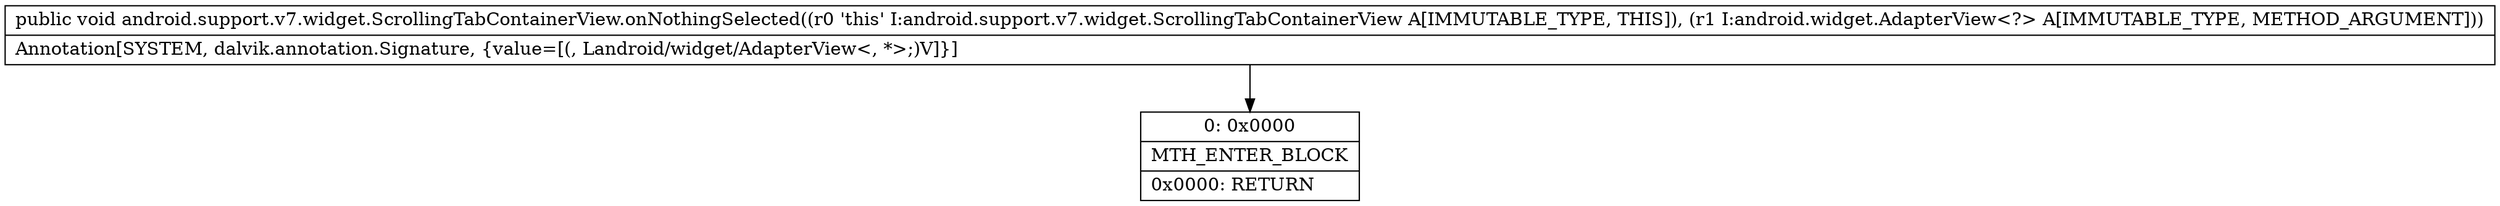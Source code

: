 digraph "CFG forandroid.support.v7.widget.ScrollingTabContainerView.onNothingSelected(Landroid\/widget\/AdapterView;)V" {
Node_0 [shape=record,label="{0\:\ 0x0000|MTH_ENTER_BLOCK\l|0x0000: RETURN   \l}"];
MethodNode[shape=record,label="{public void android.support.v7.widget.ScrollingTabContainerView.onNothingSelected((r0 'this' I:android.support.v7.widget.ScrollingTabContainerView A[IMMUTABLE_TYPE, THIS]), (r1 I:android.widget.AdapterView\<?\> A[IMMUTABLE_TYPE, METHOD_ARGUMENT]))  | Annotation[SYSTEM, dalvik.annotation.Signature, \{value=[(, Landroid\/widget\/AdapterView\<, *\>;)V]\}]\l}"];
MethodNode -> Node_0;
}

